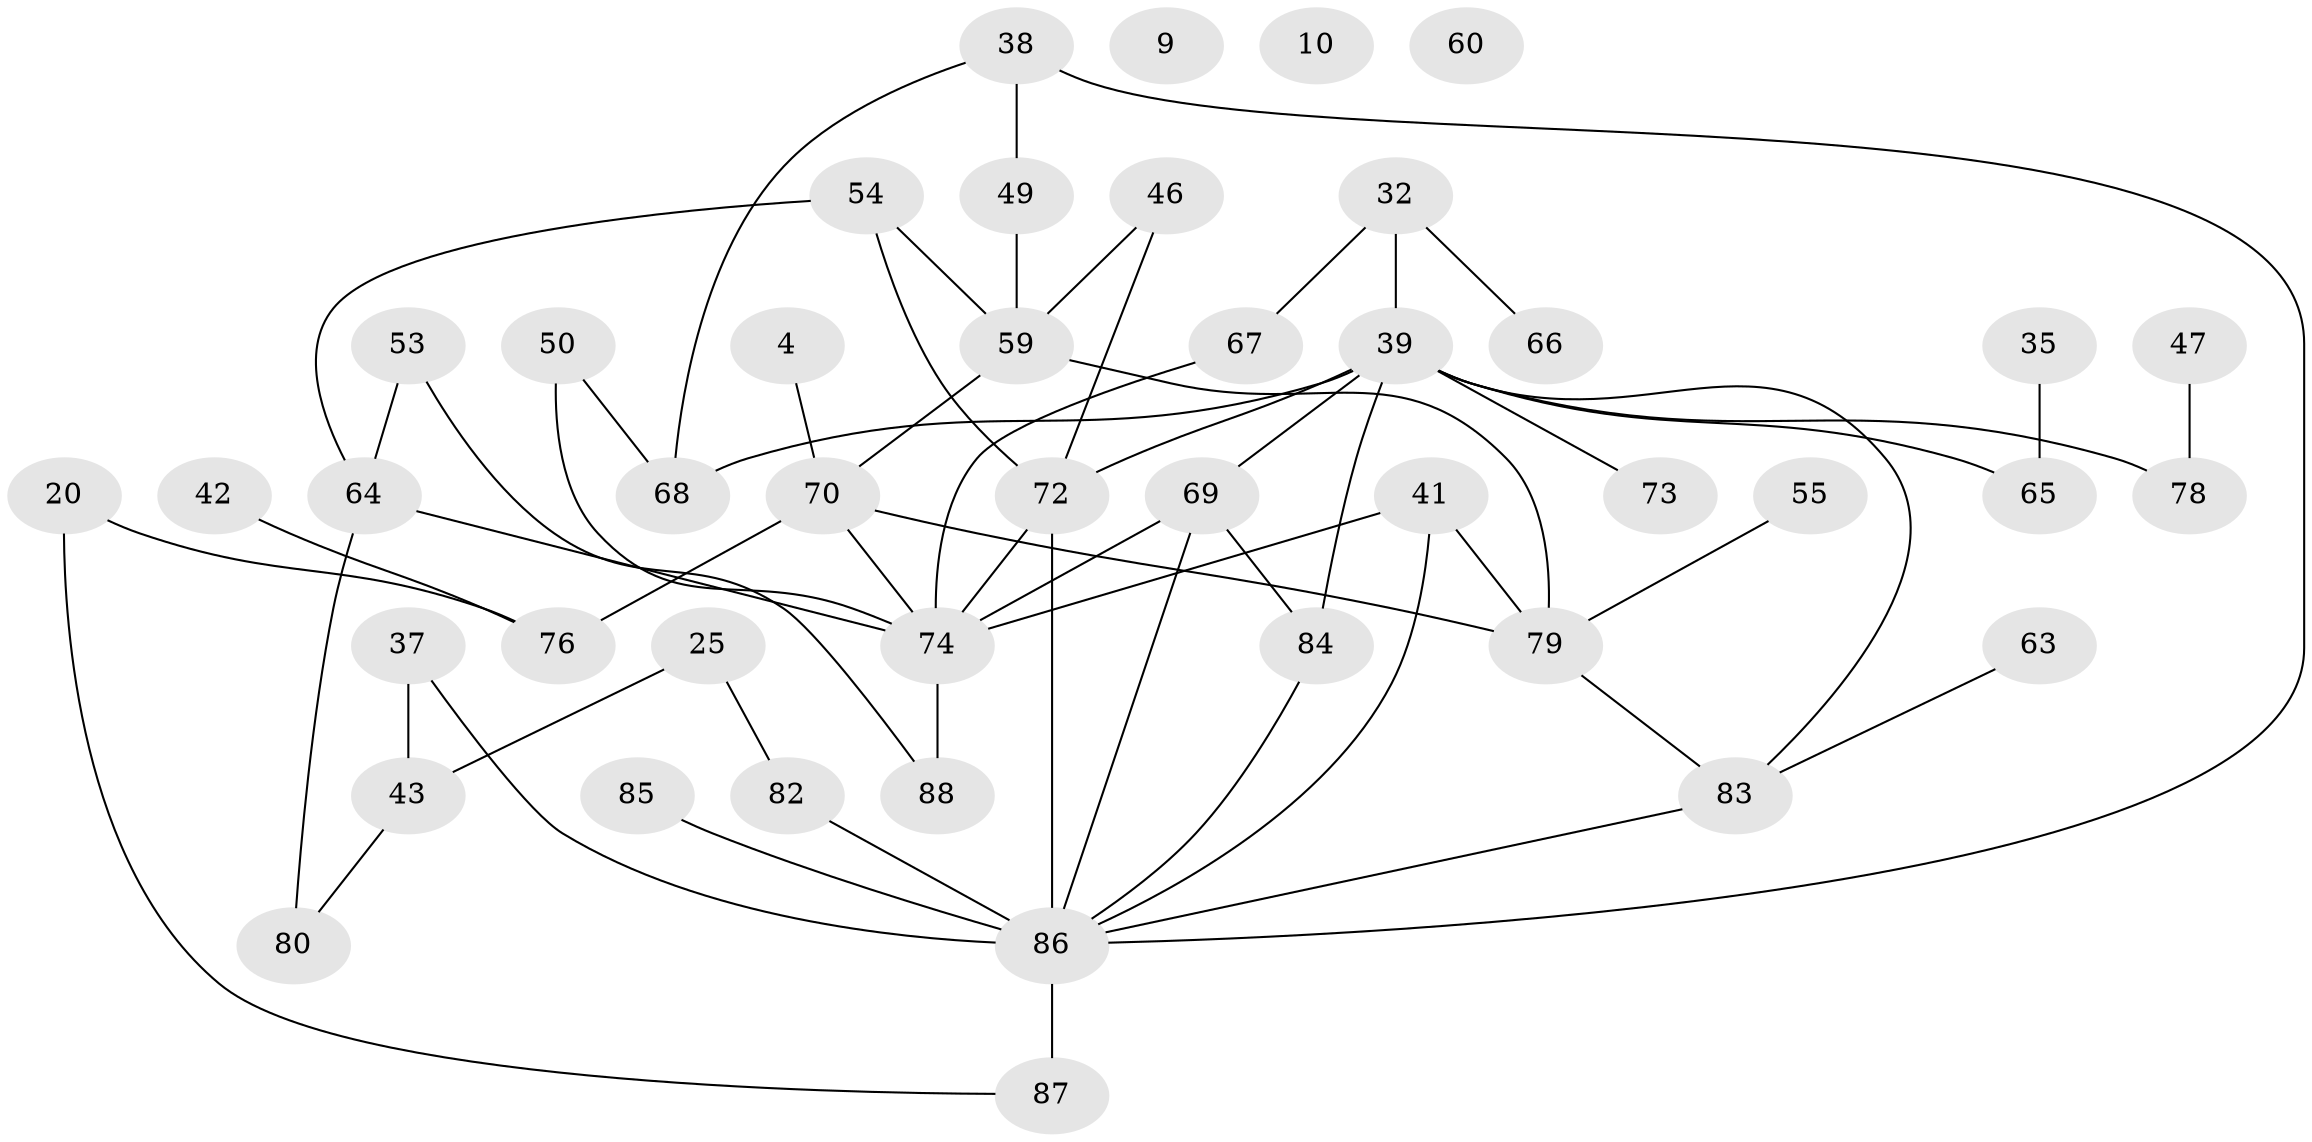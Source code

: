 // original degree distribution, {3: 0.2727272727272727, 4: 0.09090909090909091, 1: 0.17045454545454544, 5: 0.07954545454545454, 0: 0.03409090909090909, 6: 0.022727272727272728, 2: 0.2840909090909091, 7: 0.045454545454545456}
// Generated by graph-tools (version 1.1) at 2025/42/03/04/25 21:42:31]
// undirected, 44 vertices, 60 edges
graph export_dot {
graph [start="1"]
  node [color=gray90,style=filled];
  4;
  9;
  10;
  20;
  25;
  32 [super="+21"];
  35;
  37 [super="+1"];
  38 [super="+36"];
  39 [super="+33"];
  41;
  42;
  43;
  46 [super="+45"];
  47;
  49;
  50;
  53;
  54 [super="+40"];
  55 [super="+18"];
  59 [super="+19"];
  60;
  63;
  64 [super="+52+58+61"];
  65;
  66;
  67 [super="+23+29"];
  68 [super="+62"];
  69 [super="+22"];
  70;
  72 [super="+27+48"];
  73;
  74 [super="+30+31"];
  76 [super="+44"];
  78 [super="+17"];
  79 [super="+57+77"];
  80 [super="+51+75"];
  82;
  83;
  84 [super="+14+26"];
  85;
  86 [super="+8+81"];
  87 [super="+24"];
  88;
  4 -- 70;
  20 -- 76;
  20 -- 87;
  25 -- 43;
  25 -- 82;
  32 -- 66;
  32 -- 39 [weight=3];
  32 -- 67;
  35 -- 65;
  37 -- 43 [weight=2];
  37 -- 86 [weight=2];
  38 -- 49;
  38 -- 68;
  38 -- 86;
  39 -- 65;
  39 -- 68 [weight=2];
  39 -- 73;
  39 -- 83;
  39 -- 84 [weight=3];
  39 -- 72 [weight=2];
  39 -- 78;
  39 -- 69;
  41 -- 79 [weight=2];
  41 -- 74 [weight=2];
  41 -- 86;
  42 -- 76;
  43 -- 80;
  46 -- 72;
  46 -- 59;
  47 -- 78;
  49 -- 59 [weight=2];
  50 -- 68;
  50 -- 74;
  53 -- 88;
  53 -- 64;
  54 -- 72;
  54 -- 59;
  54 -- 64;
  55 -- 79;
  59 -- 79 [weight=3];
  59 -- 70;
  63 -- 83;
  64 -- 74 [weight=2];
  64 -- 80 [weight=2];
  67 -- 74;
  69 -- 84;
  69 -- 74;
  69 -- 86;
  70 -- 74 [weight=2];
  70 -- 76 [weight=2];
  70 -- 79;
  72 -- 86;
  72 -- 74;
  74 -- 88;
  79 -- 83;
  82 -- 86;
  83 -- 86;
  84 -- 86;
  85 -- 86;
  86 -- 87 [weight=2];
}
